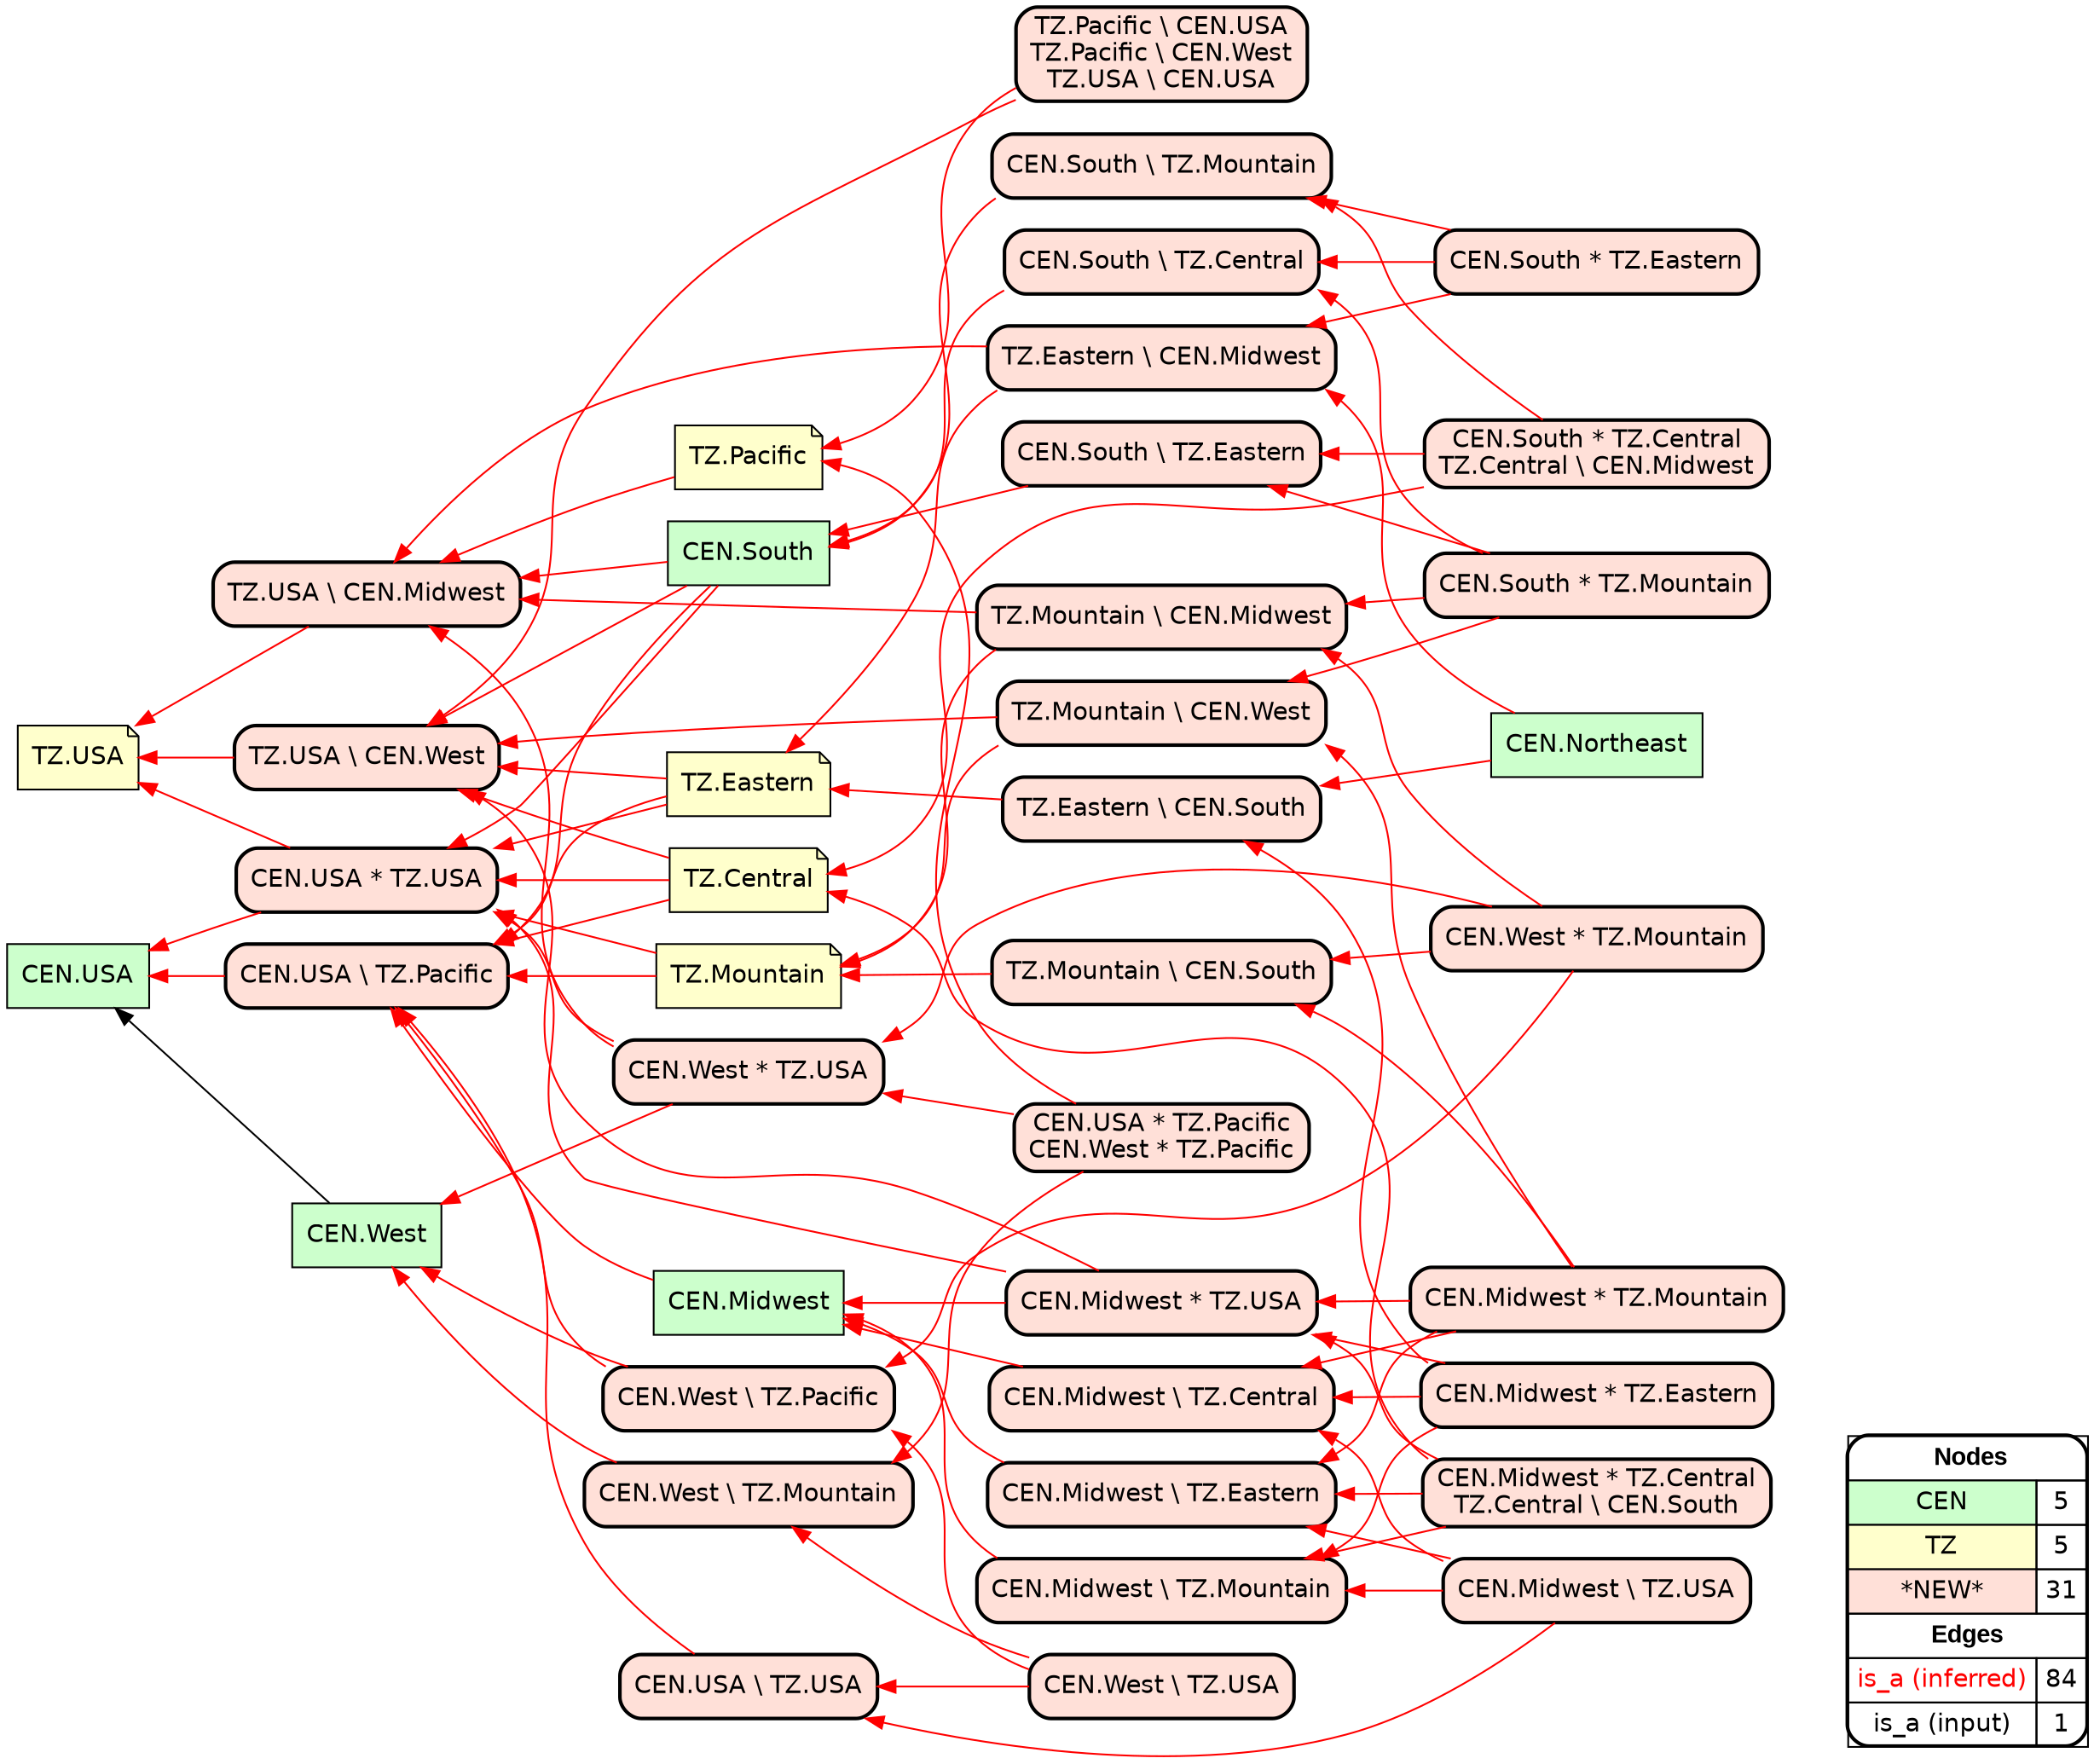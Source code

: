 digraph{
rankdir=RL
node[shape=box style=filled fillcolor="#CCFFCC" fontname="helvetica"] 
"CEN.Midwest"
"CEN.USA"
"CEN.Northeast"
"CEN.West"
"CEN.South"
node[shape=note style=filled fillcolor="#FFFFCC" fontname="helvetica"] 
"TZ.USA"
"TZ.Mountain"
"TZ.Eastern"
"TZ.Central"
"TZ.Pacific"
node[shape=box style="filled,rounded,bold" fillcolor="#FFE0D8" fontname="helvetica"] 
"CEN.West * TZ.USA"
"TZ.Pacific \\ CEN.USA\nTZ.Pacific \\ CEN.West\nTZ.USA \\ CEN.USA"
"CEN.West \\ TZ.Pacific"
"CEN.Midwest * TZ.Central\nTZ.Central \\ CEN.South"
"CEN.South * TZ.Eastern"
"CEN.South \\ TZ.Eastern"
"CEN.South * TZ.Mountain"
"CEN.Midwest \\ TZ.Mountain"
"TZ.Eastern \\ CEN.Midwest"
"CEN.Midwest * TZ.Eastern"
"CEN.USA \\ TZ.Pacific"
"CEN.West \\ TZ.Mountain"
"CEN.Midwest * TZ.Mountain"
"TZ.Mountain \\ CEN.West"
"CEN.Midwest \\ TZ.Central"
"TZ.Mountain \\ CEN.Midwest"
"CEN.South \\ TZ.Mountain"
"CEN.Midwest * TZ.USA"
"TZ.USA \\ CEN.West"
"TZ.USA \\ CEN.Midwest"
"CEN.West * TZ.Mountain"
"CEN.South * TZ.Central\nTZ.Central \\ CEN.Midwest"
"CEN.USA * TZ.USA"
"TZ.Mountain \\ CEN.South"
"CEN.South \\ TZ.Central"
"CEN.USA \\ TZ.USA"
"CEN.Midwest \\ TZ.USA"
"TZ.Eastern \\ CEN.South"
"CEN.West \\ TZ.USA"
"CEN.Midwest \\ TZ.Eastern"
"CEN.USA * TZ.Pacific\nCEN.West * TZ.Pacific"
edge[arrowhead=normal style=dotted color="#000000" constraint=true penwidth=1]
edge[arrowhead=normal style=solid color="#FF0000" constraint=true penwidth=1]
"CEN.Midwest * TZ.Mountain" -> "TZ.Mountain \\ CEN.West"
"CEN.South" -> "CEN.USA \\ TZ.Pacific"
"TZ.Pacific" -> "TZ.USA \\ CEN.Midwest"
"CEN.USA * TZ.Pacific\nCEN.West * TZ.Pacific" -> "TZ.Pacific"
"CEN.Midwest * TZ.Eastern" -> "CEN.Midwest \\ TZ.Central"
"TZ.Mountain \\ CEN.West" -> "TZ.Mountain"
"CEN.Midwest * TZ.Mountain" -> "TZ.Mountain \\ CEN.South"
"CEN.West \\ TZ.USA" -> "CEN.West \\ TZ.Pacific"
"CEN.South" -> "CEN.USA * TZ.USA"
"CEN.Midwest * TZ.Mountain" -> "CEN.Midwest \\ TZ.Central"
"TZ.Eastern" -> "TZ.USA \\ CEN.West"
"TZ.Central" -> "TZ.USA \\ CEN.West"
"TZ.Mountain \\ CEN.West" -> "TZ.USA \\ CEN.West"
"TZ.USA \\ CEN.Midwest" -> "TZ.USA"
"TZ.Mountain \\ CEN.South" -> "TZ.Mountain"
"TZ.Mountain \\ CEN.Midwest" -> "TZ.USA \\ CEN.Midwest"
"CEN.South \\ TZ.Central" -> "CEN.South"
"CEN.West * TZ.USA" -> "CEN.West"
"CEN.South * TZ.Eastern" -> "CEN.South \\ TZ.Central"
"TZ.Mountain" -> "CEN.USA * TZ.USA"
"CEN.USA * TZ.Pacific\nCEN.West * TZ.Pacific" -> "CEN.West * TZ.USA"
"TZ.Pacific \\ CEN.USA\nTZ.Pacific \\ CEN.West\nTZ.USA \\ CEN.USA" -> "TZ.Pacific"
"CEN.West \\ TZ.USA" -> "CEN.West \\ TZ.Mountain"
"CEN.Midwest \\ TZ.USA" -> "CEN.Midwest \\ TZ.Eastern"
"CEN.Midwest * TZ.Mountain" -> "CEN.Midwest * TZ.USA"
"CEN.West * TZ.USA" -> "CEN.USA * TZ.USA"
"CEN.West * TZ.Mountain" -> "CEN.West * TZ.USA"
"CEN.Midwest \\ TZ.Central" -> "CEN.Midwest"
"CEN.West * TZ.Mountain" -> "TZ.Mountain \\ CEN.Midwest"
"CEN.South * TZ.Central\nTZ.Central \\ CEN.Midwest" -> "CEN.South \\ TZ.Mountain"
"CEN.South" -> "TZ.USA \\ CEN.West"
"CEN.Northeast" -> "TZ.Eastern \\ CEN.Midwest"
"CEN.Midwest * TZ.USA" -> "CEN.Midwest"
"CEN.Midwest * TZ.Eastern" -> "CEN.Midwest \\ TZ.Mountain"
"TZ.Eastern \\ CEN.Midwest" -> "TZ.Eastern"
"CEN.Midwest * TZ.Eastern" -> "TZ.Eastern \\ CEN.South"
"TZ.USA \\ CEN.West" -> "TZ.USA"
"CEN.Midwest * TZ.Central\nTZ.Central \\ CEN.South" -> "TZ.Central"
"CEN.Midwest \\ TZ.Mountain" -> "CEN.Midwest"
"CEN.Midwest * TZ.Eastern" -> "CEN.Midwest * TZ.USA"
"CEN.South * TZ.Mountain" -> "CEN.South \\ TZ.Eastern"
"CEN.Midwest" -> "CEN.USA \\ TZ.Pacific"
"CEN.USA * TZ.USA" -> "CEN.USA"
"CEN.West \\ TZ.Mountain" -> "CEN.West"
"CEN.USA \\ TZ.Pacific" -> "CEN.USA"
"CEN.West * TZ.USA" -> "TZ.USA \\ CEN.Midwest"
"CEN.Midwest * TZ.Central\nTZ.Central \\ CEN.South" -> "CEN.Midwest \\ TZ.Eastern"
"TZ.Central" -> "CEN.USA * TZ.USA"
"CEN.South * TZ.Eastern" -> "TZ.Eastern \\ CEN.Midwest"
"TZ.Eastern" -> "CEN.USA \\ TZ.Pacific"
"CEN.Midwest * TZ.Central\nTZ.Central \\ CEN.South" -> "CEN.Midwest * TZ.USA"
"CEN.Northeast" -> "TZ.Eastern \\ CEN.South"
"CEN.USA * TZ.Pacific\nCEN.West * TZ.Pacific" -> "CEN.West \\ TZ.Mountain"
"TZ.Mountain" -> "CEN.USA \\ TZ.Pacific"
"CEN.South * TZ.Central\nTZ.Central \\ CEN.Midwest" -> "TZ.Central"
"CEN.Midwest \\ TZ.USA" -> "CEN.Midwest \\ TZ.Mountain"
"CEN.Midwest \\ TZ.USA" -> "CEN.Midwest \\ TZ.Central"
"CEN.Midwest * TZ.USA" -> "TZ.USA \\ CEN.West"
"CEN.Midwest \\ TZ.Eastern" -> "CEN.Midwest"
"TZ.Eastern" -> "CEN.USA * TZ.USA"
"CEN.West * TZ.Mountain" -> "CEN.West \\ TZ.Pacific"
"CEN.West * TZ.Mountain" -> "TZ.Mountain \\ CEN.South"
"CEN.Midwest * TZ.Central\nTZ.Central \\ CEN.South" -> "CEN.Midwest \\ TZ.Mountain"
"CEN.South \\ TZ.Mountain" -> "CEN.South"
"CEN.Midwest * TZ.USA" -> "CEN.USA * TZ.USA"
"CEN.USA \\ TZ.USA" -> "CEN.USA \\ TZ.Pacific"
"CEN.Midwest \\ TZ.USA" -> "CEN.USA \\ TZ.USA"
"CEN.South * TZ.Central\nTZ.Central \\ CEN.Midwest" -> "CEN.South \\ TZ.Eastern"
"CEN.West \\ TZ.Pacific" -> "CEN.USA \\ TZ.Pacific"
"CEN.Midwest * TZ.Mountain" -> "CEN.Midwest \\ TZ.Eastern"
"TZ.Eastern \\ CEN.Midwest" -> "TZ.USA \\ CEN.Midwest"
"CEN.South" -> "TZ.USA \\ CEN.Midwest"
"CEN.South * TZ.Mountain" -> "TZ.Mountain \\ CEN.West"
"TZ.Eastern \\ CEN.South" -> "TZ.Eastern"
"TZ.Pacific \\ CEN.USA\nTZ.Pacific \\ CEN.West\nTZ.USA \\ CEN.USA" -> "TZ.USA \\ CEN.West"
"CEN.West \\ TZ.USA" -> "CEN.USA \\ TZ.USA"
"CEN.South * TZ.Mountain" -> "CEN.South \\ TZ.Central"
"CEN.South \\ TZ.Eastern" -> "CEN.South"
"CEN.West \\ TZ.Pacific" -> "CEN.West"
"TZ.Mountain \\ CEN.Midwest" -> "TZ.Mountain"
"CEN.USA * TZ.USA" -> "TZ.USA"
"TZ.Central" -> "CEN.USA \\ TZ.Pacific"
"CEN.South * TZ.Eastern" -> "CEN.South \\ TZ.Mountain"
"CEN.South * TZ.Mountain" -> "TZ.Mountain \\ CEN.Midwest"
edge[arrowhead=normal style=solid color="#000000" constraint=true penwidth=1]
"CEN.West" -> "CEN.USA"
node[shape=box] 
{rank=source Legend [fillcolor= white margin=0 label=< 
 <TABLE BORDER="0" CELLBORDER="1" CELLSPACING="0" CELLPADDING="4"> 
<TR> <TD COLSPAN="2"><font face="Arial Black"> Nodes</font></TD> </TR> 
<TR> 
 <TD bgcolor="#CCFFCC" fontname="helvetica">CEN</TD> 
 <TD>5</TD> 
 </TR> 
<TR> 
 <TD bgcolor="#FFFFCC" fontname="helvetica">TZ</TD> 
 <TD>5</TD> 
 </TR> 
<TR> 
 <TD bgcolor="#FFE0D8" fontname="helvetica">*NEW*</TD> 
 <TD>31</TD> 
 </TR> 
<TR> <TD COLSPAN="2"><font face = "Arial Black"> Edges </font></TD> </TR> 
<TR> 
 <TD><font color ="#FF0000">is_a (inferred)</font></TD><TD>84</TD>
</TR>
<TR> 
 <TD><font color ="#000000">is_a (input)</font></TD><TD>1</TD>
</TR>
</TABLE> 
 >] } 
}